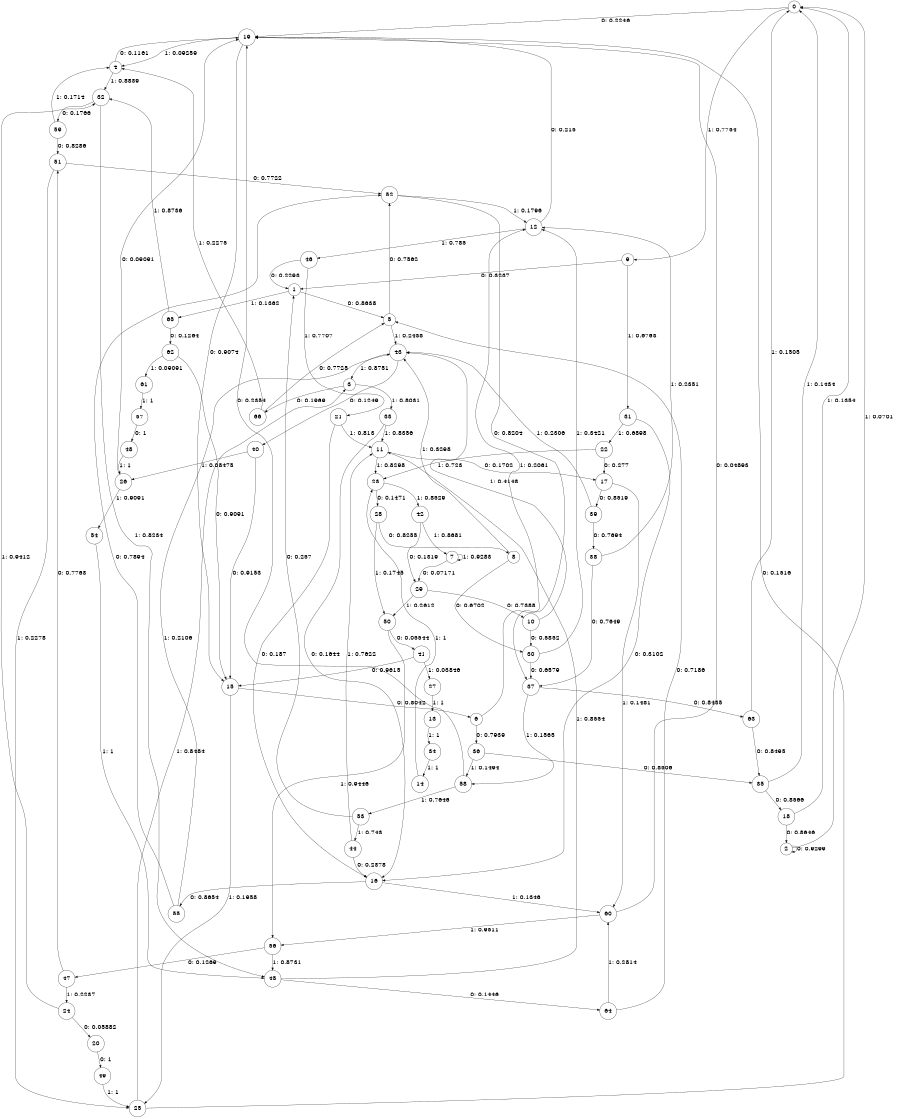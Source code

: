 digraph "ch6randomL9" {
size = "6,8.5";
ratio = "fill";
node [shape = circle];
node [fontsize = 24];
edge [fontsize = 24];
0 -> 19 [label = "0: 0.2246   "];
0 -> 9 [label = "1: 0.7754   "];
1 -> 5 [label = "0: 0.8638   "];
1 -> 65 [label = "1: 0.1362   "];
2 -> 2 [label = "0: 0.9299   "];
2 -> 0 [label = "1: 0.0701   "];
3 -> 66 [label = "0: 0.1969   "];
3 -> 33 [label = "1: 0.8031   "];
4 -> 19 [label = "0: 0.1161   "];
4 -> 32 [label = "1: 0.8839   "];
5 -> 52 [label = "0: 0.7562   "];
5 -> 43 [label = "1: 0.2438   "];
6 -> 36 [label = "0: 0.7939   "];
6 -> 12 [label = "1: 0.2061   "];
7 -> 29 [label = "0: 0.07171  "];
7 -> 7 [label = "1: 0.9283   "];
8 -> 30 [label = "0: 0.6702   "];
8 -> 43 [label = "1: 0.3298   "];
9 -> 1 [label = "0: 0.3237   "];
9 -> 31 [label = "1: 0.6763   "];
10 -> 30 [label = "0: 0.5852   "];
10 -> 43 [label = "1: 0.4148   "];
11 -> 17 [label = "0: 0.1702   "];
11 -> 23 [label = "1: 0.8298   "];
12 -> 19 [label = "0: 0.215    "];
12 -> 46 [label = "1: 0.785    "];
13 -> 34 [label = "1: 1        "];
14 -> 23 [label = "1: 1        "];
15 -> 6 [label = "0: 0.8042   "];
15 -> 25 [label = "1: 0.1958   "];
16 -> 55 [label = "0: 0.8654   "];
16 -> 60 [label = "1: 0.1346   "];
17 -> 39 [label = "0: 0.8519   "];
17 -> 60 [label = "1: 0.1481   "];
18 -> 2 [label = "0: 0.8646   "];
18 -> 0 [label = "1: 0.1354   "];
19 -> 15 [label = "0: 0.9074   "];
19 -> 4 [label = "1: 0.09259  "];
20 -> 49 [label = "0: 1        "];
21 -> 16 [label = "0: 0.187    "];
21 -> 11 [label = "1: 0.813    "];
22 -> 17 [label = "0: 0.277    "];
22 -> 23 [label = "1: 0.723    "];
23 -> 28 [label = "0: 0.1471   "];
23 -> 42 [label = "1: 0.8529   "];
24 -> 20 [label = "0: 0.05882  "];
24 -> 32 [label = "1: 0.9412   "];
25 -> 19 [label = "0: 0.1516   "];
25 -> 3 [label = "1: 0.8484   "];
26 -> 19 [label = "0: 0.09091  "];
26 -> 54 [label = "1: 0.9091   "];
27 -> 13 [label = "1: 1        "];
28 -> 8 [label = "0: 0.8255   "];
28 -> 50 [label = "1: 0.1745   "];
29 -> 10 [label = "0: 0.7388   "];
29 -> 50 [label = "1: 0.2612   "];
30 -> 37 [label = "0: 0.6579   "];
30 -> 12 [label = "1: 0.3421   "];
31 -> 16 [label = "0: 0.3102   "];
31 -> 22 [label = "1: 0.6898   "];
32 -> 59 [label = "0: 0.1766   "];
32 -> 45 [label = "1: 0.8234   "];
33 -> 16 [label = "0: 0.1644   "];
33 -> 11 [label = "1: 0.8356   "];
34 -> 14 [label = "1: 1        "];
35 -> 18 [label = "0: 0.8566   "];
35 -> 0 [label = "1: 0.1434   "];
36 -> 35 [label = "0: 0.8506   "];
36 -> 58 [label = "1: 0.1494   "];
37 -> 63 [label = "0: 0.8435   "];
37 -> 58 [label = "1: 0.1565   "];
38 -> 37 [label = "0: 0.7649   "];
38 -> 12 [label = "1: 0.2351   "];
39 -> 38 [label = "0: 0.7694   "];
39 -> 43 [label = "1: 0.2306   "];
40 -> 15 [label = "0: 0.9153   "];
40 -> 26 [label = "1: 0.08475  "];
41 -> 15 [label = "0: 0.9615   "];
41 -> 27 [label = "1: 0.03846  "];
42 -> 29 [label = "0: 0.1319   "];
42 -> 7 [label = "1: 0.8681   "];
43 -> 40 [label = "0: 0.1249   "];
43 -> 3 [label = "1: 0.8751   "];
44 -> 16 [label = "0: 0.2378   "];
44 -> 11 [label = "1: 0.7622   "];
45 -> 64 [label = "0: 0.1446   "];
45 -> 11 [label = "1: 0.8554   "];
46 -> 1 [label = "0: 0.2293   "];
46 -> 21 [label = "1: 0.7707   "];
47 -> 51 [label = "0: 0.7763   "];
47 -> 24 [label = "1: 0.2237   "];
48 -> 26 [label = "1: 1        "];
49 -> 25 [label = "1: 1        "];
50 -> 41 [label = "0: 0.05544  "];
50 -> 56 [label = "1: 0.9446   "];
51 -> 52 [label = "0: 0.7722   "];
51 -> 25 [label = "1: 0.2278   "];
52 -> 37 [label = "0: 0.8204   "];
52 -> 12 [label = "1: 0.1796   "];
53 -> 1 [label = "0: 0.257    "];
53 -> 44 [label = "1: 0.743    "];
54 -> 45 [label = "1: 1        "];
55 -> 52 [label = "0: 0.7894   "];
55 -> 43 [label = "1: 0.2106   "];
56 -> 47 [label = "0: 0.1269   "];
56 -> 45 [label = "1: 0.8731   "];
57 -> 48 [label = "0: 1        "];
58 -> 19 [label = "0: 0.2354   "];
58 -> 53 [label = "1: 0.7646   "];
59 -> 51 [label = "0: 0.8286   "];
59 -> 4 [label = "1: 0.1714   "];
60 -> 19 [label = "0: 0.04893  "];
60 -> 56 [label = "1: 0.9511   "];
61 -> 57 [label = "1: 1        "];
62 -> 15 [label = "0: 0.9091   "];
62 -> 61 [label = "1: 0.09091  "];
63 -> 35 [label = "0: 0.8495   "];
63 -> 0 [label = "1: 0.1505   "];
64 -> 5 [label = "0: 0.7186   "];
64 -> 60 [label = "1: 0.2814   "];
65 -> 62 [label = "0: 0.1264   "];
65 -> 32 [label = "1: 0.8736   "];
66 -> 5 [label = "0: 0.7725   "];
66 -> 4 [label = "1: 0.2275   "];
}